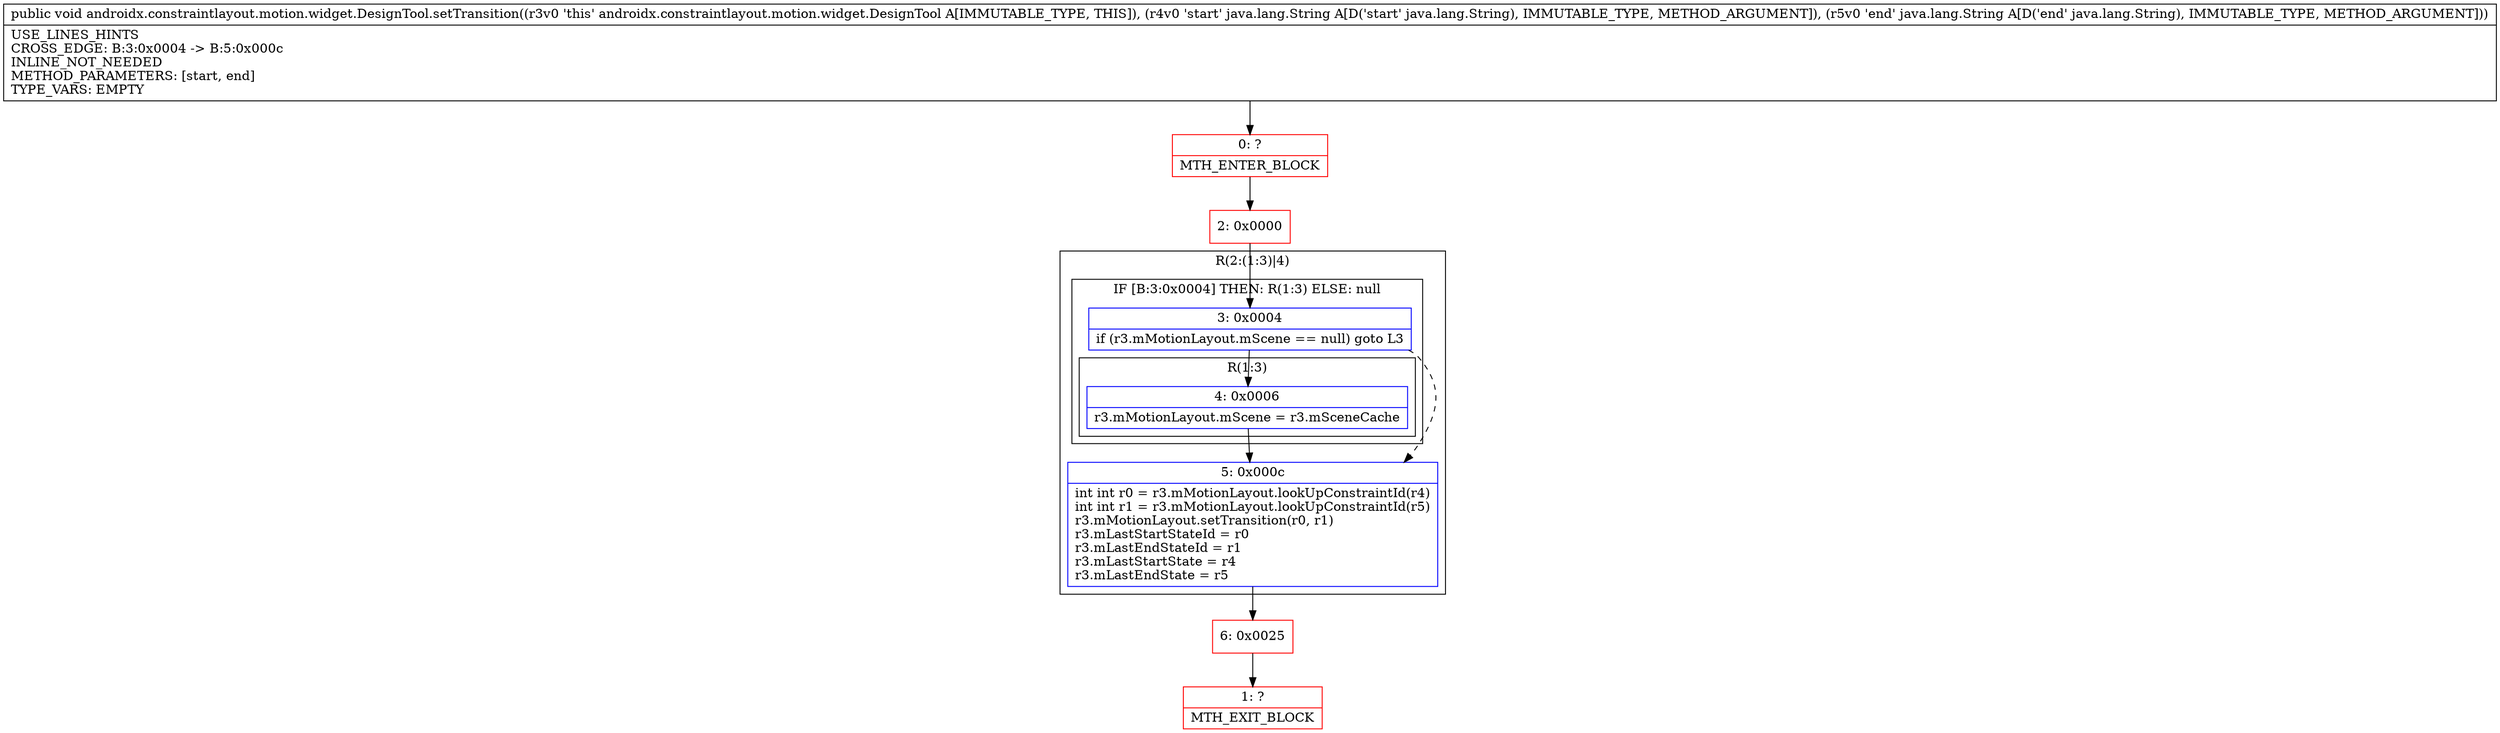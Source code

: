 digraph "CFG forandroidx.constraintlayout.motion.widget.DesignTool.setTransition(Ljava\/lang\/String;Ljava\/lang\/String;)V" {
subgraph cluster_Region_395912050 {
label = "R(2:(1:3)|4)";
node [shape=record,color=blue];
subgraph cluster_IfRegion_1862927497 {
label = "IF [B:3:0x0004] THEN: R(1:3) ELSE: null";
node [shape=record,color=blue];
Node_3 [shape=record,label="{3\:\ 0x0004|if (r3.mMotionLayout.mScene == null) goto L3\l}"];
subgraph cluster_Region_1352447343 {
label = "R(1:3)";
node [shape=record,color=blue];
Node_4 [shape=record,label="{4\:\ 0x0006|r3.mMotionLayout.mScene = r3.mSceneCache\l}"];
}
}
Node_5 [shape=record,label="{5\:\ 0x000c|int int r0 = r3.mMotionLayout.lookUpConstraintId(r4)\lint int r1 = r3.mMotionLayout.lookUpConstraintId(r5)\lr3.mMotionLayout.setTransition(r0, r1)\lr3.mLastStartStateId = r0\lr3.mLastEndStateId = r1\lr3.mLastStartState = r4\lr3.mLastEndState = r5\l}"];
}
Node_0 [shape=record,color=red,label="{0\:\ ?|MTH_ENTER_BLOCK\l}"];
Node_2 [shape=record,color=red,label="{2\:\ 0x0000}"];
Node_6 [shape=record,color=red,label="{6\:\ 0x0025}"];
Node_1 [shape=record,color=red,label="{1\:\ ?|MTH_EXIT_BLOCK\l}"];
MethodNode[shape=record,label="{public void androidx.constraintlayout.motion.widget.DesignTool.setTransition((r3v0 'this' androidx.constraintlayout.motion.widget.DesignTool A[IMMUTABLE_TYPE, THIS]), (r4v0 'start' java.lang.String A[D('start' java.lang.String), IMMUTABLE_TYPE, METHOD_ARGUMENT]), (r5v0 'end' java.lang.String A[D('end' java.lang.String), IMMUTABLE_TYPE, METHOD_ARGUMENT]))  | USE_LINES_HINTS\lCROSS_EDGE: B:3:0x0004 \-\> B:5:0x000c\lINLINE_NOT_NEEDED\lMETHOD_PARAMETERS: [start, end]\lTYPE_VARS: EMPTY\l}"];
MethodNode -> Node_0;Node_3 -> Node_4;
Node_3 -> Node_5[style=dashed];
Node_4 -> Node_5;
Node_5 -> Node_6;
Node_0 -> Node_2;
Node_2 -> Node_3;
Node_6 -> Node_1;
}

